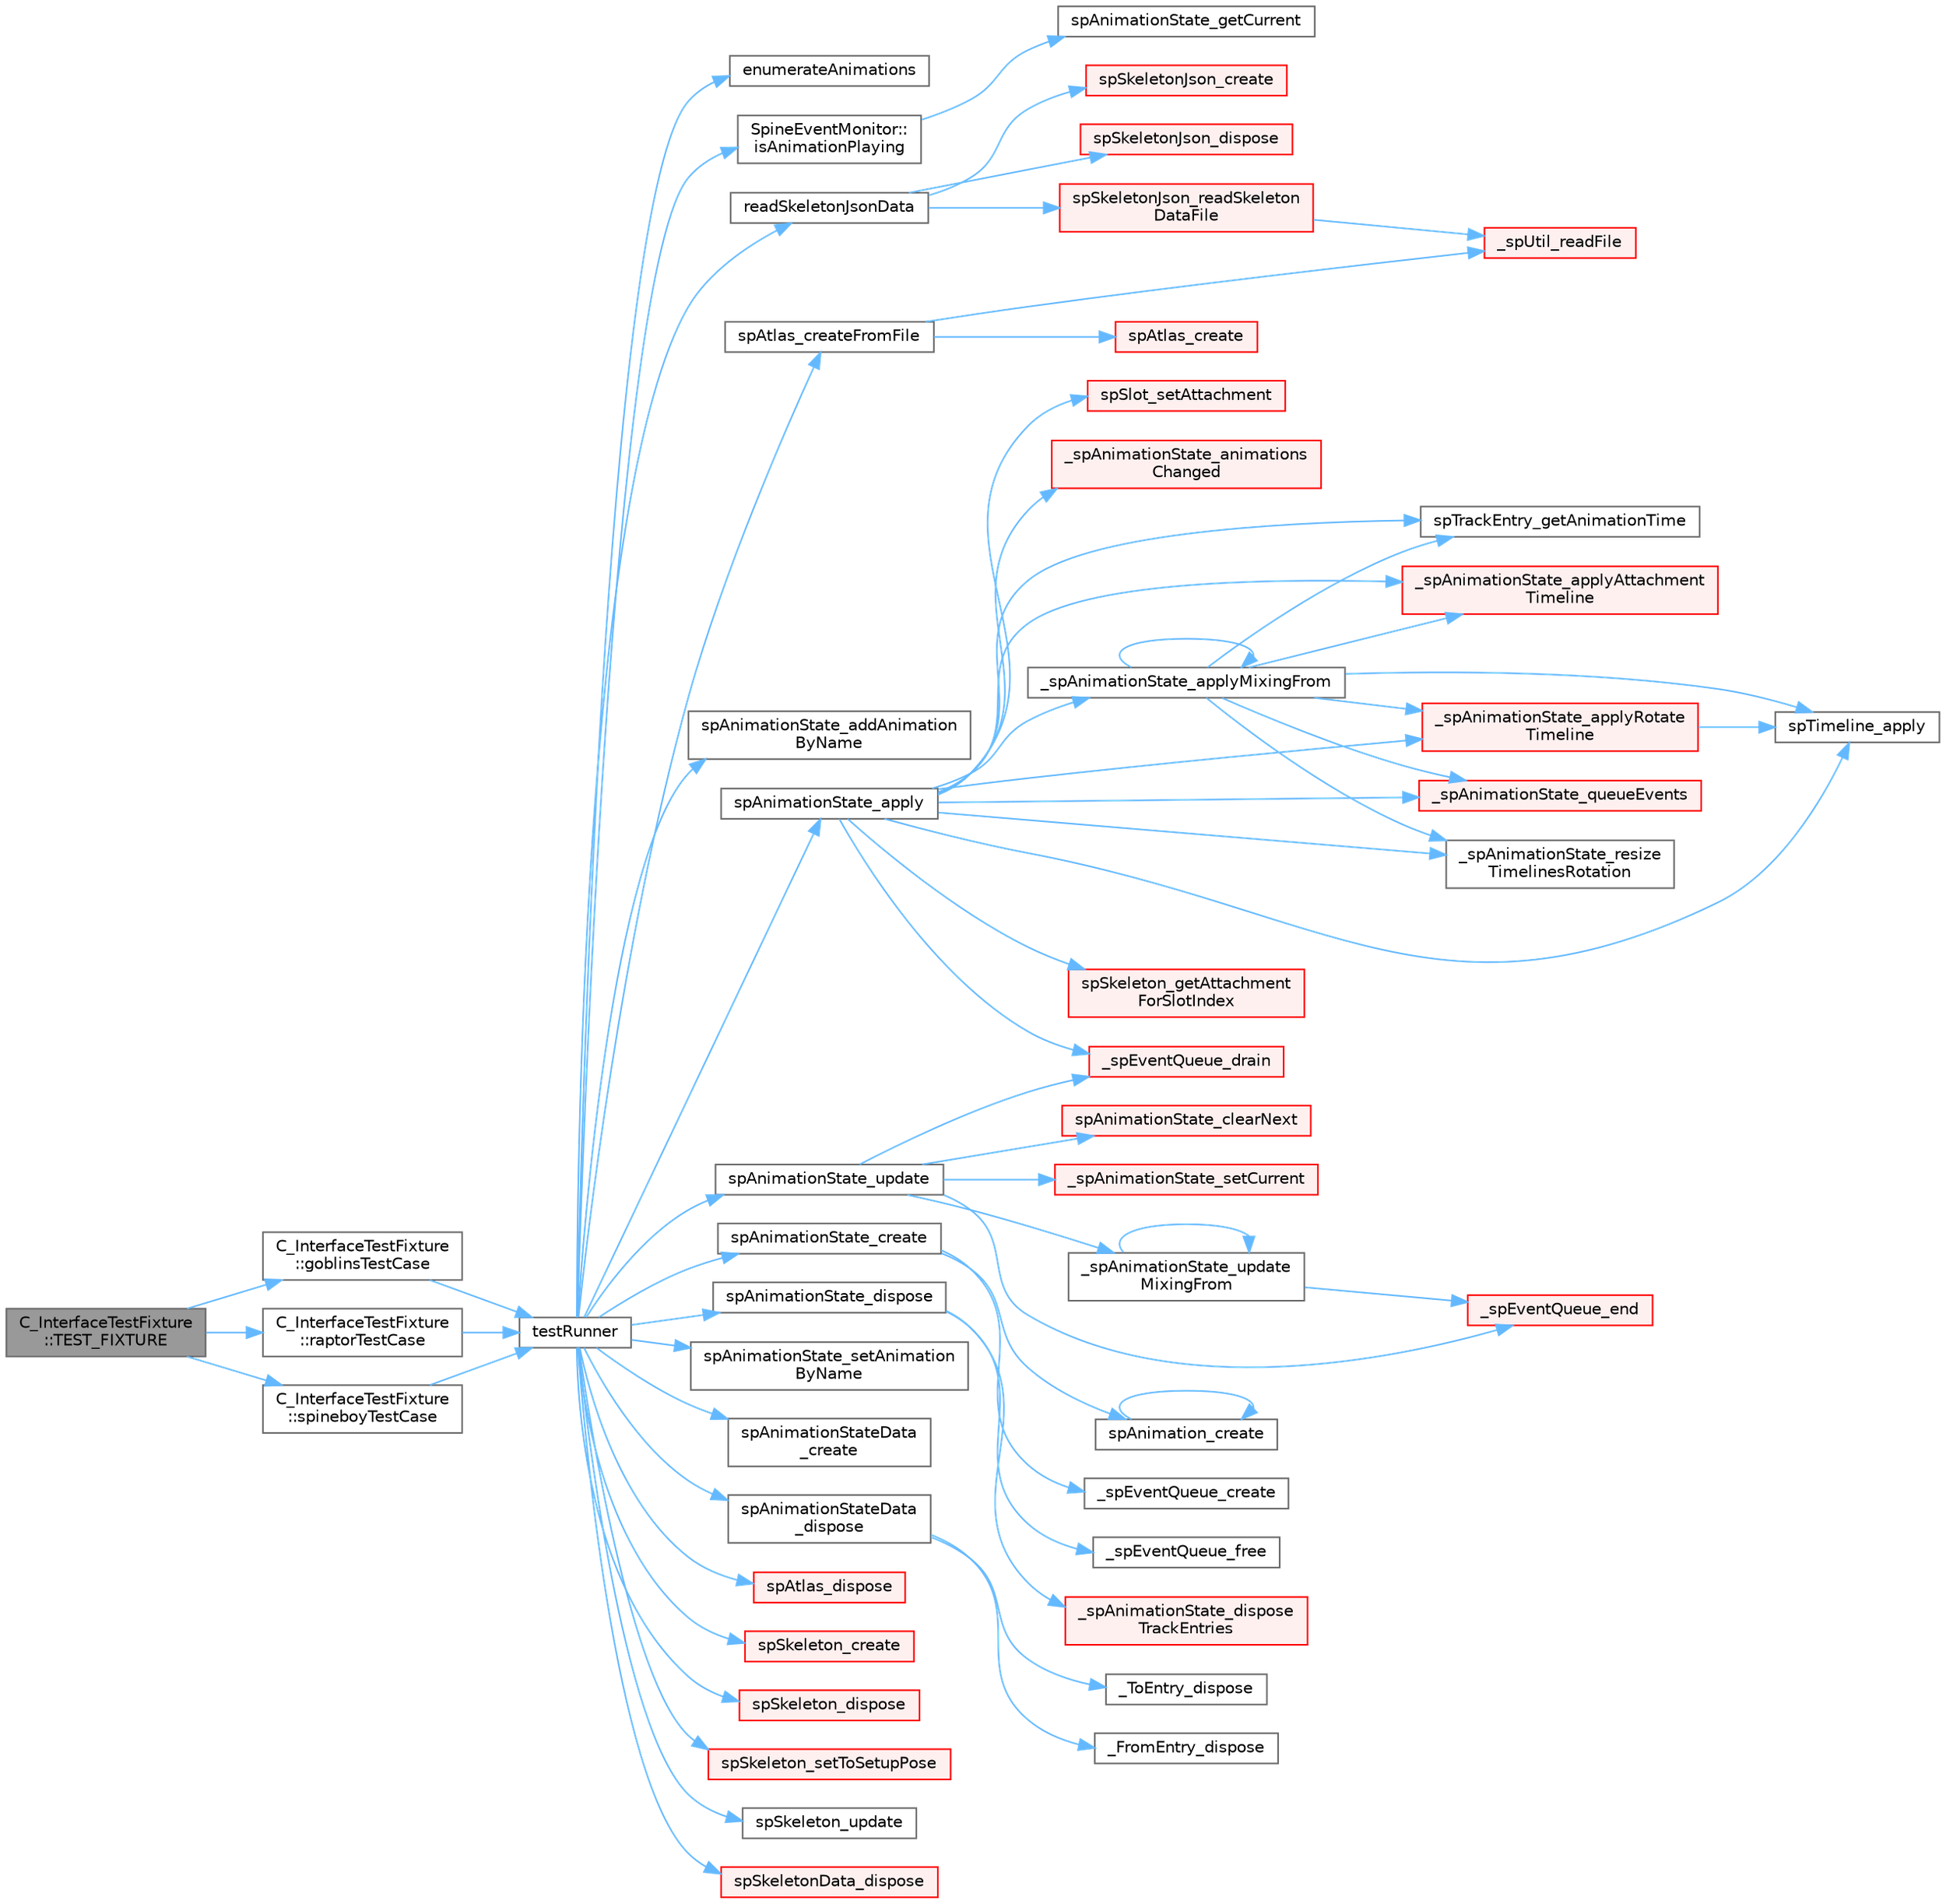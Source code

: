 digraph "C_InterfaceTestFixture::TEST_FIXTURE"
{
 // LATEX_PDF_SIZE
  bgcolor="transparent";
  edge [fontname=Helvetica,fontsize=10,labelfontname=Helvetica,labelfontsize=10];
  node [fontname=Helvetica,fontsize=10,shape=box,height=0.2,width=0.4];
  rankdir="LR";
  Node1 [id="Node000001",label="C_InterfaceTestFixture\l::TEST_FIXTURE",height=0.2,width=0.4,color="gray40", fillcolor="grey60", style="filled", fontcolor="black",tooltip=" "];
  Node1 -> Node2 [id="edge1_Node000001_Node000002",color="steelblue1",style="solid",tooltip=" "];
  Node2 [id="Node000002",label="C_InterfaceTestFixture\l::goblinsTestCase",height=0.2,width=0.4,color="grey40", fillcolor="white", style="filled",URL="$class_c___interface_test_fixture.html#a4ceb57c9845337b8636c07802a1073a0",tooltip=" "];
  Node2 -> Node3 [id="edge2_Node000002_Node000003",color="steelblue1",style="solid",tooltip=" "];
  Node3 [id="Node000003",label="testRunner",height=0.2,width=0.4,color="grey40", fillcolor="white", style="filled",URL="$_c___interface_test_fixture_8cpp.html#acca04901d4ed9df59d1a82ef27a97a5c",tooltip=" "];
  Node3 -> Node4 [id="edge3_Node000003_Node000004",color="steelblue1",style="solid",tooltip=" "];
  Node4 [id="Node000004",label="enumerateAnimations",height=0.2,width=0.4,color="grey40", fillcolor="white", style="filled",URL="$_c___interface_test_fixture_8cpp.html#a79eeb2db8dc73bdc79035c49ef8761e9",tooltip=" "];
  Node3 -> Node5 [id="edge4_Node000003_Node000005",color="steelblue1",style="solid",tooltip=" "];
  Node5 [id="Node000005",label="SpineEventMonitor::\lisAnimationPlaying",height=0.2,width=0.4,color="grey40", fillcolor="white", style="filled",URL="$class_spine_event_monitor.html#ac21ac18f4c051ccfd1074dbd2fb6222e",tooltip=" "];
  Node5 -> Node6 [id="edge5_Node000005_Node000006",color="steelblue1",style="solid",tooltip=" "];
  Node6 [id="Node000006",label="spAnimationState_getCurrent",height=0.2,width=0.4,color="grey40", fillcolor="white", style="filled",URL="$_animation_state_8c.html#a0b72fc9b159912b8d950b256a864f50b",tooltip=" "];
  Node3 -> Node7 [id="edge6_Node000003_Node000007",color="steelblue1",style="solid",tooltip=" "];
  Node7 [id="Node000007",label="readSkeletonJsonData",height=0.2,width=0.4,color="grey40", fillcolor="white", style="filled",URL="$_c___interface_test_fixture_8cpp.html#ad6f8acc85c6408fecdcc4f48c2792571",tooltip=" "];
  Node7 -> Node8 [id="edge7_Node000007_Node000008",color="steelblue1",style="solid",tooltip=" "];
  Node8 [id="Node000008",label="spSkeletonJson_create",height=0.2,width=0.4,color="red", fillcolor="#FFF0F0", style="filled",URL="$_skeleton_json_8c.html#a494a2d86429bb86e20ea0a6204dc945a",tooltip=" "];
  Node7 -> Node61 [id="edge8_Node000007_Node000061",color="steelblue1",style="solid",tooltip=" "];
  Node61 [id="Node000061",label="spSkeletonJson_dispose",height=0.2,width=0.4,color="red", fillcolor="#FFF0F0", style="filled",URL="$_skeleton_json_8c.html#aa3d1695ca3840b98a7800807b813d627",tooltip=" "];
  Node7 -> Node63 [id="edge9_Node000007_Node000063",color="steelblue1",style="solid",tooltip=" "];
  Node63 [id="Node000063",label="spSkeletonJson_readSkeleton\lDataFile",height=0.2,width=0.4,color="red", fillcolor="#FFF0F0", style="filled",URL="$_skeleton_json_8c.html#a878399291526cc760135bee212d665e9",tooltip=" "];
  Node63 -> Node66 [id="edge10_Node000063_Node000066",color="steelblue1",style="solid",tooltip=" "];
  Node66 [id="Node000066",label="_spUtil_readFile",height=0.2,width=0.4,color="red", fillcolor="#FFF0F0", style="filled",URL="$external_2spine-runtimes_2spine-c_2spine-c-unit-tests_2main_8cpp.html#a27793681909c2d6f303eff28c11d0417",tooltip=" "];
  Node3 -> Node252 [id="edge11_Node000003_Node000252",color="steelblue1",style="solid",tooltip=" "];
  Node252 [id="Node000252",label="spAnimationState_addAnimation\lByName",height=0.2,width=0.4,color="grey40", fillcolor="white", style="filled",URL="$spine-c_2include_2spine_2_animation_state_8h.html#a445978dffe9bf5284ae8f53d849bd2d6",tooltip=" "];
  Node3 -> Node253 [id="edge12_Node000003_Node000253",color="steelblue1",style="solid",tooltip=" "];
  Node253 [id="Node000253",label="spAnimationState_apply",height=0.2,width=0.4,color="grey40", fillcolor="white", style="filled",URL="$_animation_state_8c.html#a121811397a5e69b5d84b141172a860ad",tooltip=" "];
  Node253 -> Node254 [id="edge13_Node000253_Node000254",color="steelblue1",style="solid",tooltip=" "];
  Node254 [id="Node000254",label="_spAnimationState_animations\lChanged",height=0.2,width=0.4,color="red", fillcolor="#FFF0F0", style="filled",URL="$_animation_state_8c.html#a2e9127da71404d2e7f6715635f59714d",tooltip=" "];
  Node253 -> Node260 [id="edge14_Node000253_Node000260",color="steelblue1",style="solid",tooltip=" "];
  Node260 [id="Node000260",label="_spAnimationState_applyAttachment\lTimeline",height=0.2,width=0.4,color="red", fillcolor="#FFF0F0", style="filled",URL="$_animation_state_8c.html#a552cd264b22c69404ce34e0e773bcaa7",tooltip=" "];
  Node253 -> Node263 [id="edge15_Node000253_Node000263",color="steelblue1",style="solid",tooltip=" "];
  Node263 [id="Node000263",label="_spAnimationState_applyMixingFrom",height=0.2,width=0.4,color="grey40", fillcolor="white", style="filled",URL="$_animation_state_8c.html#ad872d0ff5d38b3ad75d02684ee46e3ef",tooltip=" "];
  Node263 -> Node260 [id="edge16_Node000263_Node000260",color="steelblue1",style="solid",tooltip=" "];
  Node263 -> Node263 [id="edge17_Node000263_Node000263",color="steelblue1",style="solid",tooltip=" "];
  Node263 -> Node264 [id="edge18_Node000263_Node000264",color="steelblue1",style="solid",tooltip=" "];
  Node264 [id="Node000264",label="_spAnimationState_applyRotate\lTimeline",height=0.2,width=0.4,color="red", fillcolor="#FFF0F0", style="filled",URL="$_animation_state_8c.html#a807375db0ba9e1c5a66ba60c03967a16",tooltip=" "];
  Node264 -> Node265 [id="edge19_Node000264_Node000265",color="steelblue1",style="solid",tooltip=" "];
  Node265 [id="Node000265",label="spTimeline_apply",height=0.2,width=0.4,color="grey40", fillcolor="white", style="filled",URL="$_animation_8c.html#a8f8846b1f976e08e2825cd8f2e4fed2a",tooltip=" "];
  Node263 -> Node266 [id="edge20_Node000263_Node000266",color="steelblue1",style="solid",tooltip=" "];
  Node266 [id="Node000266",label="_spAnimationState_queueEvents",height=0.2,width=0.4,color="red", fillcolor="#FFF0F0", style="filled",URL="$_animation_state_8c.html#a03841b3426944328c63e8dc965e5d202",tooltip=" "];
  Node263 -> Node273 [id="edge21_Node000263_Node000273",color="steelblue1",style="solid",tooltip=" "];
  Node273 [id="Node000273",label="_spAnimationState_resize\lTimelinesRotation",height=0.2,width=0.4,color="grey40", fillcolor="white", style="filled",URL="$_animation_state_8c.html#a586eb5371b2ecd094a959fb59981c011",tooltip=" "];
  Node263 -> Node265 [id="edge22_Node000263_Node000265",color="steelblue1",style="solid",tooltip=" "];
  Node263 -> Node274 [id="edge23_Node000263_Node000274",color="steelblue1",style="solid",tooltip=" "];
  Node274 [id="Node000274",label="spTrackEntry_getAnimationTime",height=0.2,width=0.4,color="grey40", fillcolor="white", style="filled",URL="$_animation_state_8c.html#a16e885e6da856346be434e44d94fff4d",tooltip=" "];
  Node253 -> Node264 [id="edge24_Node000253_Node000264",color="steelblue1",style="solid",tooltip=" "];
  Node253 -> Node266 [id="edge25_Node000253_Node000266",color="steelblue1",style="solid",tooltip=" "];
  Node253 -> Node273 [id="edge26_Node000253_Node000273",color="steelblue1",style="solid",tooltip=" "];
  Node253 -> Node275 [id="edge27_Node000253_Node000275",color="steelblue1",style="solid",tooltip=" "];
  Node275 [id="Node000275",label="_spEventQueue_drain",height=0.2,width=0.4,color="red", fillcolor="#FFF0F0", style="filled",URL="$_animation_state_8c.html#a2bb362df65f36453467acd9b360c600d",tooltip=" "];
  Node253 -> Node110 [id="edge28_Node000253_Node000110",color="steelblue1",style="solid",tooltip=" "];
  Node110 [id="Node000110",label="spSkeleton_getAttachment\lForSlotIndex",height=0.2,width=0.4,color="red", fillcolor="#FFF0F0", style="filled",URL="$_skeleton_8c.html#af67b15fea85286452cf9d8741a17b0ed",tooltip=" "];
  Node253 -> Node112 [id="edge29_Node000253_Node000112",color="steelblue1",style="solid",tooltip=" "];
  Node112 [id="Node000112",label="spSlot_setAttachment",height=0.2,width=0.4,color="red", fillcolor="#FFF0F0", style="filled",URL="$_slot_8c.html#a56d5b092e9d5418595813cec61d447cc",tooltip=" "];
  Node253 -> Node265 [id="edge30_Node000253_Node000265",color="steelblue1",style="solid",tooltip=" "];
  Node253 -> Node274 [id="edge31_Node000253_Node000274",color="steelblue1",style="solid",tooltip=" "];
  Node3 -> Node278 [id="edge32_Node000003_Node000278",color="steelblue1",style="solid",tooltip=" "];
  Node278 [id="Node000278",label="spAnimationState_create",height=0.2,width=0.4,color="grey40", fillcolor="white", style="filled",URL="$_animation_state_8c.html#a87beba99c1cc332a37af3d16d15454fd",tooltip=" "];
  Node278 -> Node279 [id="edge33_Node000278_Node000279",color="steelblue1",style="solid",tooltip=" "];
  Node279 [id="Node000279",label="_spEventQueue_create",height=0.2,width=0.4,color="grey40", fillcolor="white", style="filled",URL="$_animation_state_8c.html#a88ef8a5fb0d701a8e462f6963f0592cd",tooltip=" "];
  Node278 -> Node106 [id="edge34_Node000278_Node000106",color="steelblue1",style="solid",tooltip=" "];
  Node106 [id="Node000106",label="spAnimation_create",height=0.2,width=0.4,color="grey40", fillcolor="white", style="filled",URL="$_animation_8c.html#a65727a6d5fed75b3c730b88337a91070",tooltip=" "];
  Node106 -> Node106 [id="edge35_Node000106_Node000106",color="steelblue1",style="solid",tooltip=" "];
  Node3 -> Node280 [id="edge36_Node000003_Node000280",color="steelblue1",style="solid",tooltip=" "];
  Node280 [id="Node000280",label="spAnimationState_dispose",height=0.2,width=0.4,color="grey40", fillcolor="white", style="filled",URL="$_animation_state_8c.html#a6bb36f95af04a3ec35d13f6c435aeb4a",tooltip=" "];
  Node280 -> Node281 [id="edge37_Node000280_Node000281",color="steelblue1",style="solid",tooltip=" "];
  Node281 [id="Node000281",label="_spAnimationState_dispose\lTrackEntries",height=0.2,width=0.4,color="red", fillcolor="#FFF0F0", style="filled",URL="$_animation_state_8c.html#ace41e2ec65c20f6eae482d34767b2717",tooltip=" "];
  Node280 -> Node282 [id="edge38_Node000280_Node000282",color="steelblue1",style="solid",tooltip=" "];
  Node282 [id="Node000282",label="_spEventQueue_free",height=0.2,width=0.4,color="grey40", fillcolor="white", style="filled",URL="$_animation_state_8c.html#ae8ff6644ab7d8745ee257f97508d54ba",tooltip=" "];
  Node3 -> Node283 [id="edge39_Node000003_Node000283",color="steelblue1",style="solid",tooltip=" "];
  Node283 [id="Node000283",label="spAnimationState_setAnimation\lByName",height=0.2,width=0.4,color="grey40", fillcolor="white", style="filled",URL="$spine-c_2include_2spine_2_animation_state_8h.html#a886473af828c2ec1222f62ea8aa5e470",tooltip=" "];
  Node3 -> Node284 [id="edge40_Node000003_Node000284",color="steelblue1",style="solid",tooltip=" "];
  Node284 [id="Node000284",label="spAnimationState_update",height=0.2,width=0.4,color="grey40", fillcolor="white", style="filled",URL="$_animation_state_8c.html#a6e0eaef7d5f047204c709cee9f51ef08",tooltip=" "];
  Node284 -> Node285 [id="edge41_Node000284_Node000285",color="steelblue1",style="solid",tooltip=" "];
  Node285 [id="Node000285",label="_spAnimationState_setCurrent",height=0.2,width=0.4,color="red", fillcolor="#FFF0F0", style="filled",URL="$_animation_state_8c.html#a7fd9c2b5f1e4e7ad96f8483118220e53",tooltip=" "];
  Node284 -> Node289 [id="edge42_Node000284_Node000289",color="steelblue1",style="solid",tooltip=" "];
  Node289 [id="Node000289",label="_spAnimationState_update\lMixingFrom",height=0.2,width=0.4,color="grey40", fillcolor="white", style="filled",URL="$_animation_state_8c.html#a811bfe34d8d6ae14d016aba963f38a5f",tooltip=" "];
  Node289 -> Node289 [id="edge43_Node000289_Node000289",color="steelblue1",style="solid",tooltip=" "];
  Node289 -> Node290 [id="edge44_Node000289_Node000290",color="steelblue1",style="solid",tooltip=" "];
  Node290 [id="Node000290",label="_spEventQueue_end",height=0.2,width=0.4,color="red", fillcolor="#FFF0F0", style="filled",URL="$_animation_state_8c.html#ae86eaf55ad672f17dcb738d9481d7bb9",tooltip=" "];
  Node284 -> Node275 [id="edge45_Node000284_Node000275",color="steelblue1",style="solid",tooltip=" "];
  Node284 -> Node290 [id="edge46_Node000284_Node000290",color="steelblue1",style="solid",tooltip=" "];
  Node284 -> Node291 [id="edge47_Node000284_Node000291",color="steelblue1",style="solid",tooltip=" "];
  Node291 [id="Node000291",label="spAnimationState_clearNext",height=0.2,width=0.4,color="red", fillcolor="#FFF0F0", style="filled",URL="$_animation_state_8c.html#a1116b24b2fd4730966c0c1705f16a515",tooltip=" "];
  Node3 -> Node293 [id="edge48_Node000003_Node000293",color="steelblue1",style="solid",tooltip=" "];
  Node293 [id="Node000293",label="spAnimationStateData\l_create",height=0.2,width=0.4,color="grey40", fillcolor="white", style="filled",URL="$_animation_state_data_8c.html#a8c7606d99b6d3ca45a45f696191e184b",tooltip=" "];
  Node3 -> Node294 [id="edge49_Node000003_Node000294",color="steelblue1",style="solid",tooltip=" "];
  Node294 [id="Node000294",label="spAnimationStateData\l_dispose",height=0.2,width=0.4,color="grey40", fillcolor="white", style="filled",URL="$_animation_state_data_8c.html#a9e59c832dcb7ea89165a0b049c7123f9",tooltip=" "];
  Node294 -> Node295 [id="edge50_Node000294_Node000295",color="steelblue1",style="solid",tooltip=" "];
  Node295 [id="Node000295",label="_FromEntry_dispose",height=0.2,width=0.4,color="grey40", fillcolor="white", style="filled",URL="$_animation_state_data_8c.html#a6b3b2721dbd2f59040cb4fe9c6056494",tooltip=" "];
  Node294 -> Node296 [id="edge51_Node000294_Node000296",color="steelblue1",style="solid",tooltip=" "];
  Node296 [id="Node000296",label="_ToEntry_dispose",height=0.2,width=0.4,color="grey40", fillcolor="white", style="filled",URL="$_animation_state_data_8c.html#a8a6542ed327ef0960ac7794c726a92c5",tooltip=" "];
  Node3 -> Node297 [id="edge52_Node000003_Node000297",color="steelblue1",style="solid",tooltip=" "];
  Node297 [id="Node000297",label="spAtlas_createFromFile",height=0.2,width=0.4,color="grey40", fillcolor="white", style="filled",URL="$_atlas_8c.html#a925c3512d9ada00ac6ad2b7c0b031398",tooltip=" "];
  Node297 -> Node66 [id="edge53_Node000297_Node000066",color="steelblue1",style="solid",tooltip=" "];
  Node297 -> Node298 [id="edge54_Node000297_Node000298",color="steelblue1",style="solid",tooltip=" "];
  Node298 [id="Node000298",label="spAtlas_create",height=0.2,width=0.4,color="red", fillcolor="#FFF0F0", style="filled",URL="$_atlas_8c.html#aeb97ef03a8302679b5b0b4de553ce93c",tooltip=" "];
  Node3 -> Node319 [id="edge55_Node000003_Node000319",color="steelblue1",style="solid",tooltip=" "];
  Node319 [id="Node000319",label="spAtlas_dispose",height=0.2,width=0.4,color="red", fillcolor="#FFF0F0", style="filled",URL="$_atlas_8c.html#ab20fecb33dfefd9547bbd79b96ffd829",tooltip=" "];
  Node3 -> Node325 [id="edge56_Node000003_Node000325",color="steelblue1",style="solid",tooltip=" "];
  Node325 [id="Node000325",label="spSkeleton_create",height=0.2,width=0.4,color="red", fillcolor="#FFF0F0", style="filled",URL="$_skeleton_8c.html#adafc127ff4d17039cb355ad7941b4687",tooltip=" "];
  Node3 -> Node344 [id="edge57_Node000003_Node000344",color="steelblue1",style="solid",tooltip=" "];
  Node344 [id="Node000344",label="spSkeleton_dispose",height=0.2,width=0.4,color="red", fillcolor="#FFF0F0", style="filled",URL="$_skeleton_8c.html#a77f856011e09776af5a8d8e45446bc72",tooltip=" "];
  Node3 -> Node351 [id="edge58_Node000003_Node000351",color="steelblue1",style="solid",tooltip=" "];
  Node351 [id="Node000351",label="spSkeleton_setToSetupPose",height=0.2,width=0.4,color="red", fillcolor="#FFF0F0", style="filled",URL="$_skeleton_8c.html#abd1173a8539fac039e455d83c69c1069",tooltip=" "];
  Node3 -> Node358 [id="edge59_Node000003_Node000358",color="steelblue1",style="solid",tooltip=" "];
  Node358 [id="Node000358",label="spSkeleton_update",height=0.2,width=0.4,color="grey40", fillcolor="white", style="filled",URL="$_skeleton_8c.html#a147cbd3d876d121ed81d32f16f1e3482",tooltip=" "];
  Node3 -> Node233 [id="edge60_Node000003_Node000233",color="steelblue1",style="solid",tooltip=" "];
  Node233 [id="Node000233",label="spSkeletonData_dispose",height=0.2,width=0.4,color="red", fillcolor="#FFF0F0", style="filled",URL="$_skeleton_data_8c.html#afd9f9725b11c94e4c65be6d053cf243a",tooltip=" "];
  Node1 -> Node359 [id="edge61_Node000001_Node000359",color="steelblue1",style="solid",tooltip=" "];
  Node359 [id="Node000359",label="C_InterfaceTestFixture\l::raptorTestCase",height=0.2,width=0.4,color="grey40", fillcolor="white", style="filled",URL="$class_c___interface_test_fixture.html#af9752923dc9d421c68a57de1fd122f53",tooltip=" "];
  Node359 -> Node3 [id="edge62_Node000359_Node000003",color="steelblue1",style="solid",tooltip=" "];
  Node1 -> Node360 [id="edge63_Node000001_Node000360",color="steelblue1",style="solid",tooltip=" "];
  Node360 [id="Node000360",label="C_InterfaceTestFixture\l::spineboyTestCase",height=0.2,width=0.4,color="grey40", fillcolor="white", style="filled",URL="$class_c___interface_test_fixture.html#aa778fb81d88f3b2858f8e8f076313d80",tooltip=" "];
  Node360 -> Node3 [id="edge64_Node000360_Node000003",color="steelblue1",style="solid",tooltip=" "];
}
